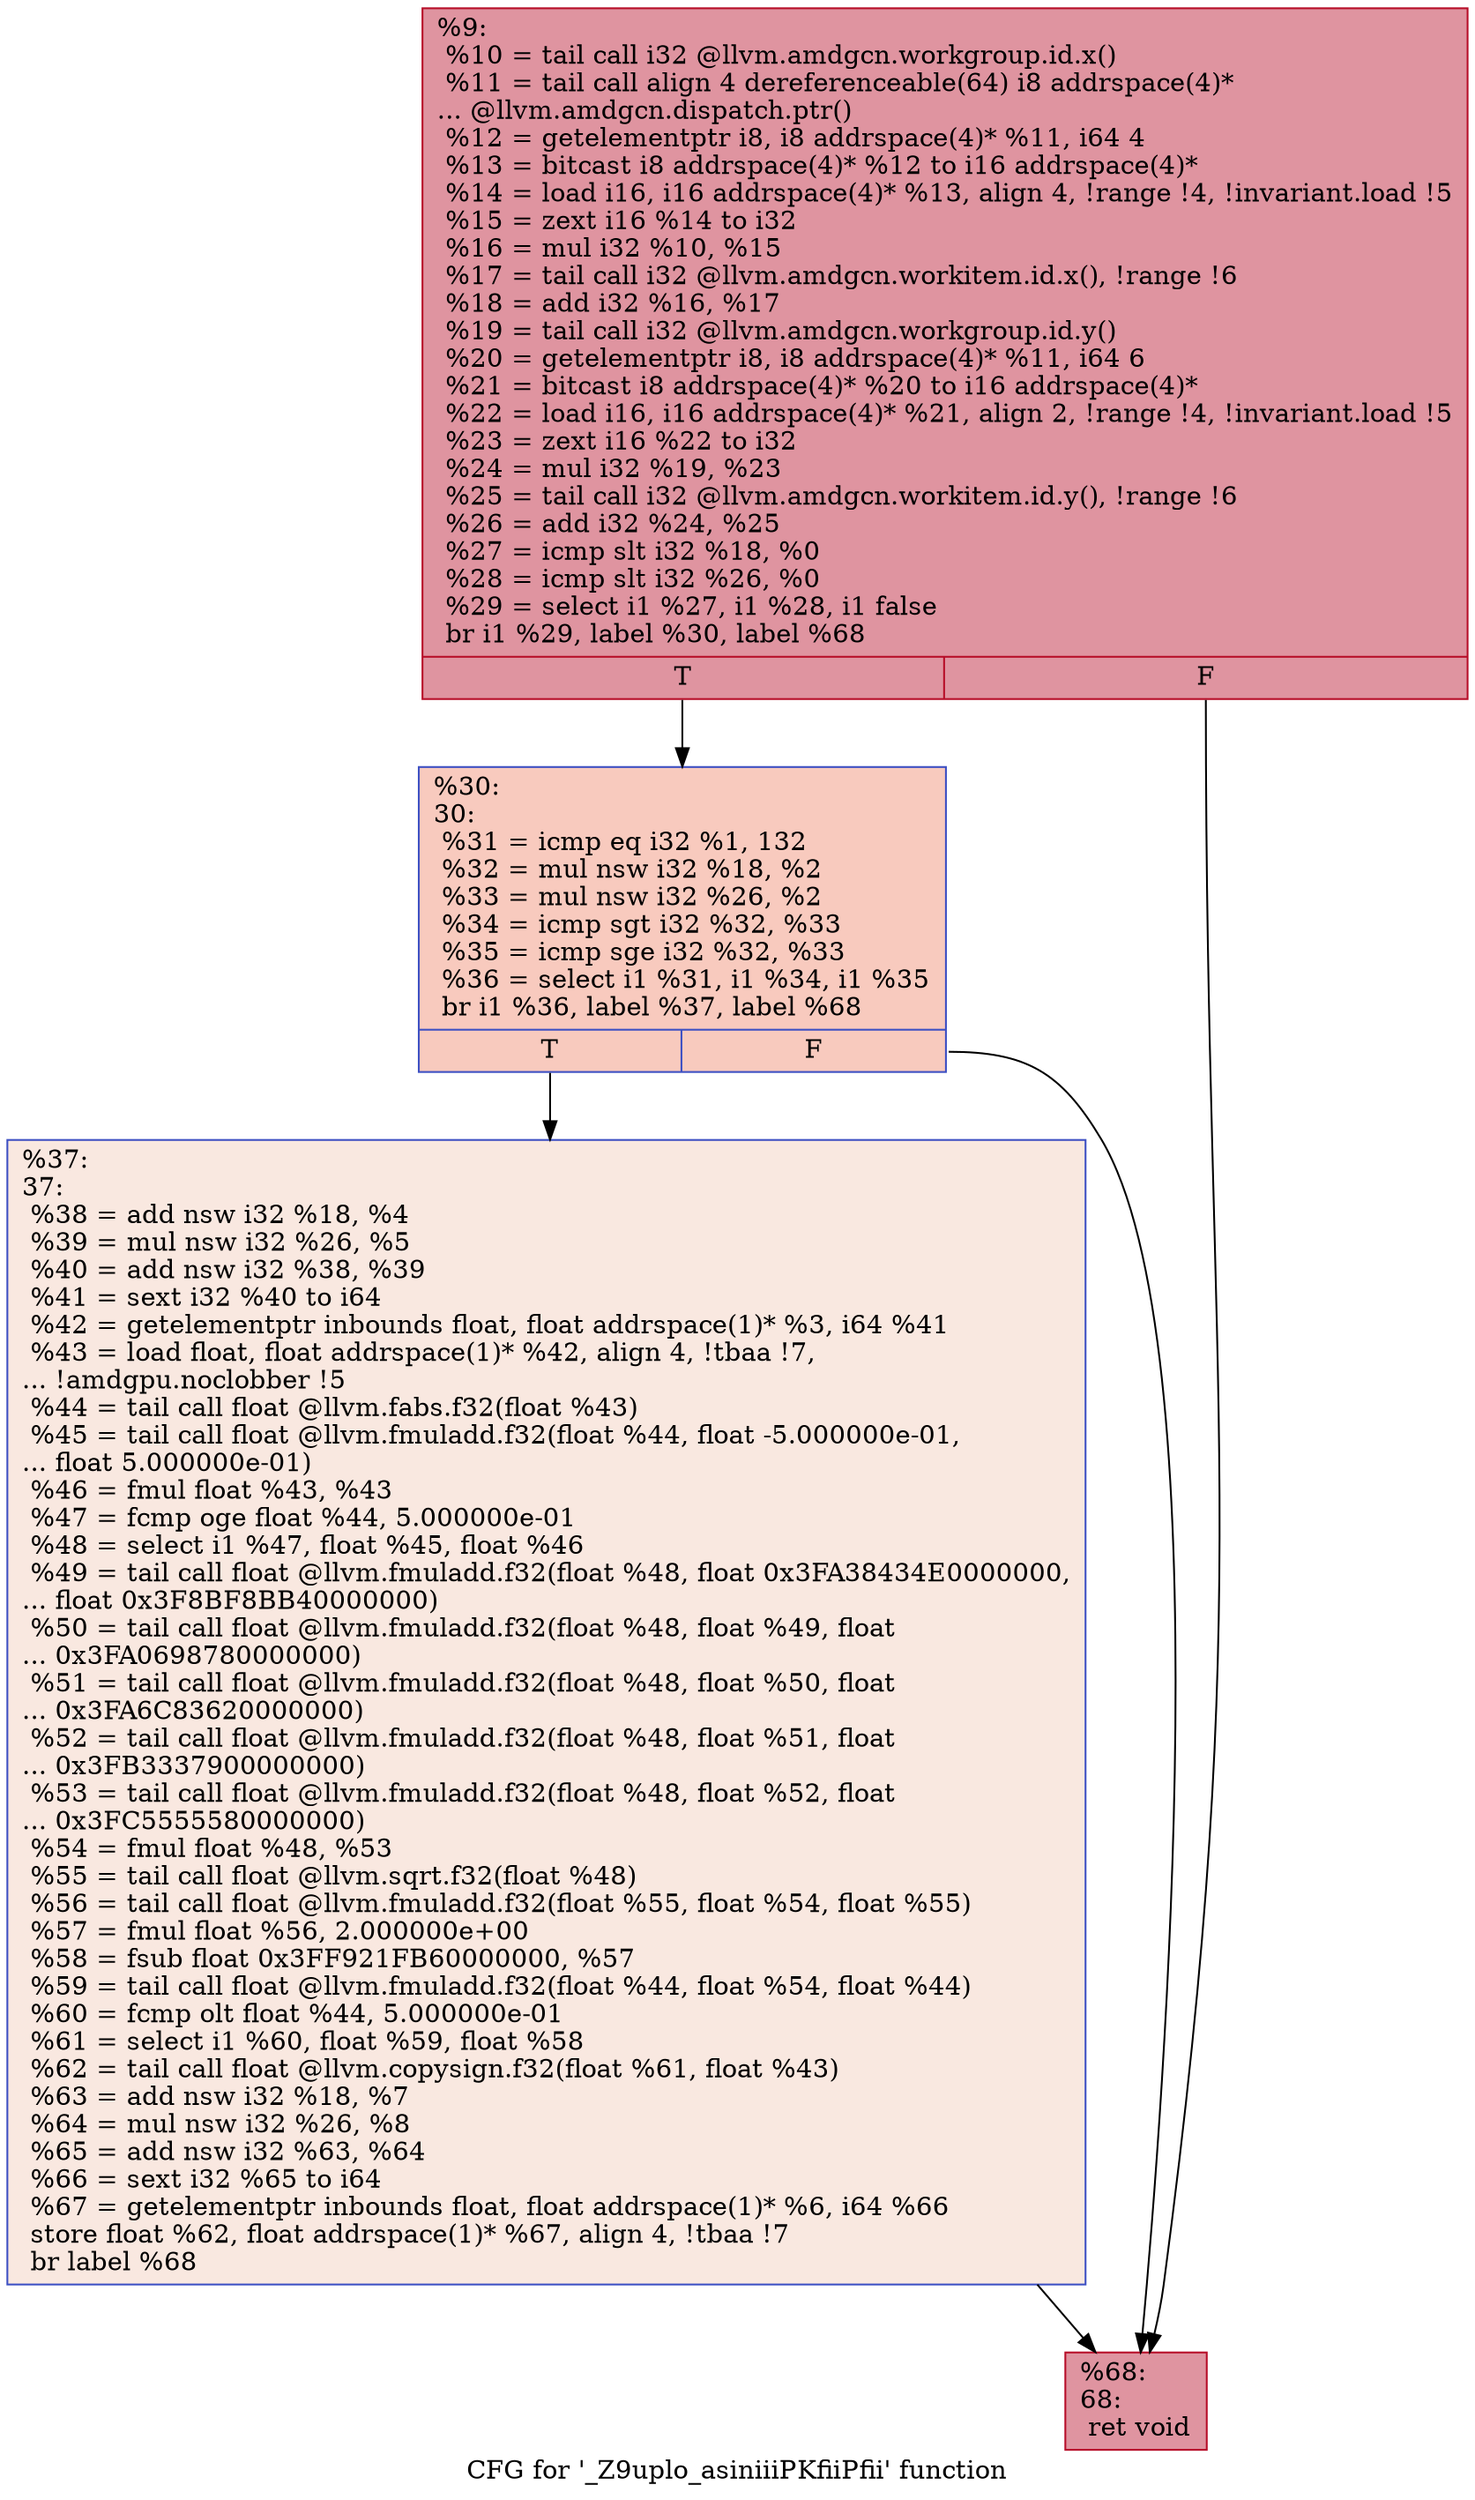 digraph "CFG for '_Z9uplo_asiniiiPKfiiPfii' function" {
	label="CFG for '_Z9uplo_asiniiiPKfiiPfii' function";

	Node0x59d11f0 [shape=record,color="#b70d28ff", style=filled, fillcolor="#b70d2870",label="{%9:\l  %10 = tail call i32 @llvm.amdgcn.workgroup.id.x()\l  %11 = tail call align 4 dereferenceable(64) i8 addrspace(4)*\l... @llvm.amdgcn.dispatch.ptr()\l  %12 = getelementptr i8, i8 addrspace(4)* %11, i64 4\l  %13 = bitcast i8 addrspace(4)* %12 to i16 addrspace(4)*\l  %14 = load i16, i16 addrspace(4)* %13, align 4, !range !4, !invariant.load !5\l  %15 = zext i16 %14 to i32\l  %16 = mul i32 %10, %15\l  %17 = tail call i32 @llvm.amdgcn.workitem.id.x(), !range !6\l  %18 = add i32 %16, %17\l  %19 = tail call i32 @llvm.amdgcn.workgroup.id.y()\l  %20 = getelementptr i8, i8 addrspace(4)* %11, i64 6\l  %21 = bitcast i8 addrspace(4)* %20 to i16 addrspace(4)*\l  %22 = load i16, i16 addrspace(4)* %21, align 2, !range !4, !invariant.load !5\l  %23 = zext i16 %22 to i32\l  %24 = mul i32 %19, %23\l  %25 = tail call i32 @llvm.amdgcn.workitem.id.y(), !range !6\l  %26 = add i32 %24, %25\l  %27 = icmp slt i32 %18, %0\l  %28 = icmp slt i32 %26, %0\l  %29 = select i1 %27, i1 %28, i1 false\l  br i1 %29, label %30, label %68\l|{<s0>T|<s1>F}}"];
	Node0x59d11f0:s0 -> Node0x59d57b0;
	Node0x59d11f0:s1 -> Node0x59d5840;
	Node0x59d57b0 [shape=record,color="#3d50c3ff", style=filled, fillcolor="#ef886b70",label="{%30:\l30:                                               \l  %31 = icmp eq i32 %1, 132\l  %32 = mul nsw i32 %18, %2\l  %33 = mul nsw i32 %26, %2\l  %34 = icmp sgt i32 %32, %33\l  %35 = icmp sge i32 %32, %33\l  %36 = select i1 %31, i1 %34, i1 %35\l  br i1 %36, label %37, label %68\l|{<s0>T|<s1>F}}"];
	Node0x59d57b0:s0 -> Node0x59d3830;
	Node0x59d57b0:s1 -> Node0x59d5840;
	Node0x59d3830 [shape=record,color="#3d50c3ff", style=filled, fillcolor="#f1ccb870",label="{%37:\l37:                                               \l  %38 = add nsw i32 %18, %4\l  %39 = mul nsw i32 %26, %5\l  %40 = add nsw i32 %38, %39\l  %41 = sext i32 %40 to i64\l  %42 = getelementptr inbounds float, float addrspace(1)* %3, i64 %41\l  %43 = load float, float addrspace(1)* %42, align 4, !tbaa !7,\l... !amdgpu.noclobber !5\l  %44 = tail call float @llvm.fabs.f32(float %43)\l  %45 = tail call float @llvm.fmuladd.f32(float %44, float -5.000000e-01,\l... float 5.000000e-01)\l  %46 = fmul float %43, %43\l  %47 = fcmp oge float %44, 5.000000e-01\l  %48 = select i1 %47, float %45, float %46\l  %49 = tail call float @llvm.fmuladd.f32(float %48, float 0x3FA38434E0000000,\l... float 0x3F8BF8BB40000000)\l  %50 = tail call float @llvm.fmuladd.f32(float %48, float %49, float\l... 0x3FA0698780000000)\l  %51 = tail call float @llvm.fmuladd.f32(float %48, float %50, float\l... 0x3FA6C83620000000)\l  %52 = tail call float @llvm.fmuladd.f32(float %48, float %51, float\l... 0x3FB3337900000000)\l  %53 = tail call float @llvm.fmuladd.f32(float %48, float %52, float\l... 0x3FC5555580000000)\l  %54 = fmul float %48, %53\l  %55 = tail call float @llvm.sqrt.f32(float %48)\l  %56 = tail call float @llvm.fmuladd.f32(float %55, float %54, float %55)\l  %57 = fmul float %56, 2.000000e+00\l  %58 = fsub float 0x3FF921FB60000000, %57\l  %59 = tail call float @llvm.fmuladd.f32(float %44, float %54, float %44)\l  %60 = fcmp olt float %44, 5.000000e-01\l  %61 = select i1 %60, float %59, float %58\l  %62 = tail call float @llvm.copysign.f32(float %61, float %43)\l  %63 = add nsw i32 %18, %7\l  %64 = mul nsw i32 %26, %8\l  %65 = add nsw i32 %63, %64\l  %66 = sext i32 %65 to i64\l  %67 = getelementptr inbounds float, float addrspace(1)* %6, i64 %66\l  store float %62, float addrspace(1)* %67, align 4, !tbaa !7\l  br label %68\l}"];
	Node0x59d3830 -> Node0x59d5840;
	Node0x59d5840 [shape=record,color="#b70d28ff", style=filled, fillcolor="#b70d2870",label="{%68:\l68:                                               \l  ret void\l}"];
}
